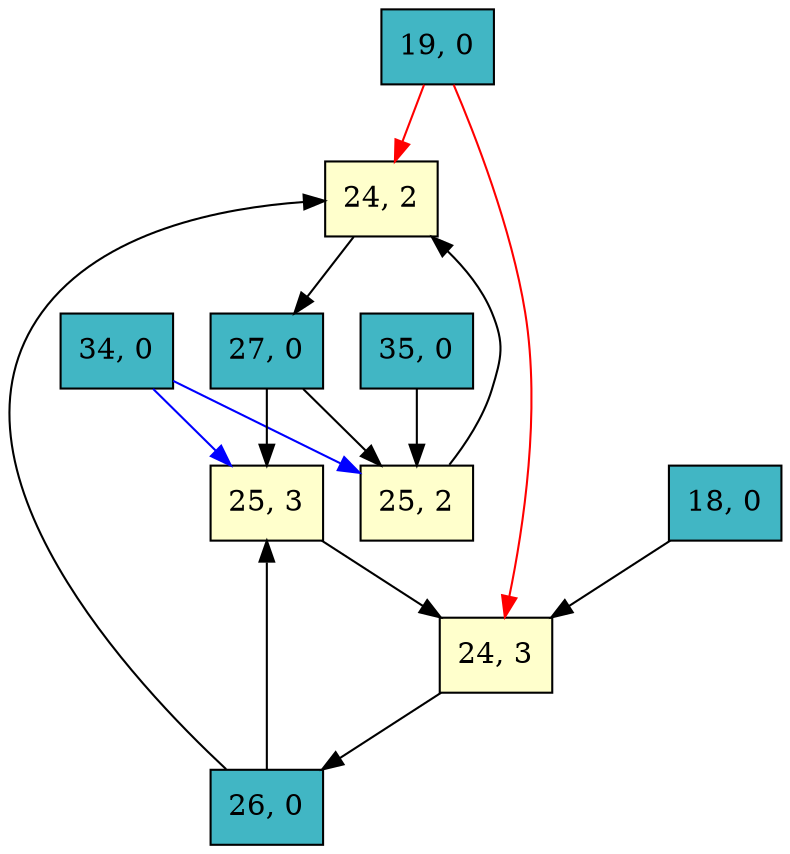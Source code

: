 digraph unnamed {

	Node0x4ac6960 [shape=record,pos="19,0!",style=filled,fillcolor="/ylgnbu5/3",label="{19, 0}"];
	Node0x4ac6960 -> Node0x4afcc30 [color="red"];
	Node0x4ac6960 -> Node0x4afa3f0 [color="red"];
	Node0x4ac50f0 [shape=record,pos="34,0!",style=filled,fillcolor="/ylgnbu5/3",label="{34, 0}"];
	Node0x4ac50f0 -> Node0x4afb860 [color="blue"];
	Node0x4ac50f0 -> Node0x4ae5c70 [color="blue"];
	Node0x4ad8e70 [shape=record,pos="27,0!",style=filled,fillcolor="/ylgnbu5/3",label="{27, 0}"];
	Node0x4ad8e70 -> Node0x4afb860;
	Node0x4ad8e70 -> Node0x4ae5c70;
	Node0x4ae0150 [shape=record,pos="18,0!",style=filled,fillcolor="/ylgnbu5/3",label="{18, 0}"];
	Node0x4ae0150 -> Node0x4afa3f0;
	Node0x4ae4240 [shape=record,pos="35,0!",style=filled,fillcolor="/ylgnbu5/3",label="{35, 0}"];
	Node0x4ae4240 -> Node0x4afb860;
	Node0x4ae5af0 [shape=record,pos="26,0!",style=filled,fillcolor="/ylgnbu5/3",label="{26, 0}"];
	Node0x4ae5af0 -> Node0x4afcc30;
	Node0x4ae5af0 -> Node0x4ae5c70;
	Node0x4ae5c70 [shape=record,pos="25,3!",style=filled,fillcolor="/ylgnbu5/1",label="{25, 3}"];
	Node0x4ae5c70 -> Node0x4afa3f0;
	Node0x4afa3f0 [shape=record,pos="24,3!",style=filled,fillcolor="/ylgnbu5/1",label="{24, 3}"];
	Node0x4afa3f0 -> Node0x4ae5af0;
	Node0x4afb860 [shape=record,pos="25,2!",style=filled,fillcolor="/ylgnbu5/1",label="{25, 2}"];
	Node0x4afb860 -> Node0x4afcc30;
	Node0x4afcc30 [shape=record,pos="24,2!",style=filled,fillcolor="/ylgnbu5/1",label="{24, 2}"];
	Node0x4afcc30 -> Node0x4ad8e70;
}

